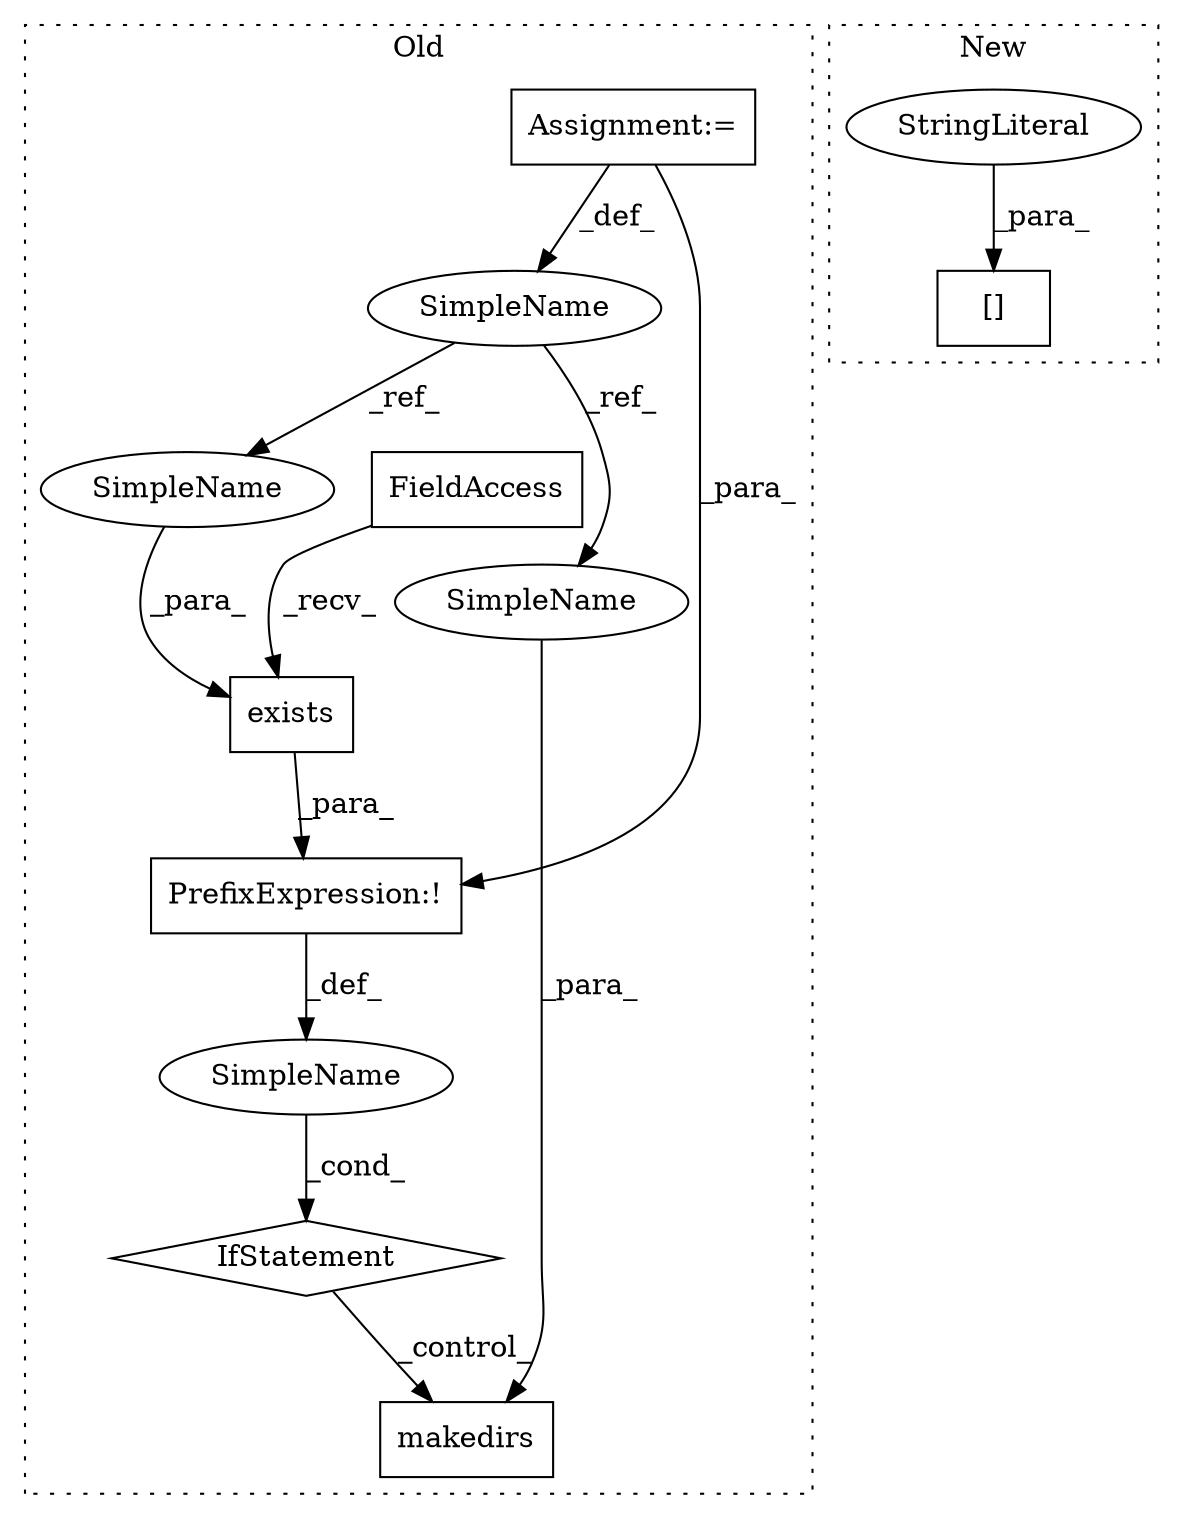 digraph G {
subgraph cluster0 {
1 [label="makedirs" a="32" s="51867,51890" l="9,1" shape="box"];
4 [label="SimpleName" a="42" s="51746" l="14" shape="ellipse"];
5 [label="exists" a="32" s="51832,51853" l="7,1" shape="box"];
6 [label="PrefixExpression:!" a="38" s="51823" l="1" shape="box"];
7 [label="SimpleName" a="42" s="" l="" shape="ellipse"];
8 [label="IfStatement" a="25" s="51819,51854" l="4,2" shape="diamond"];
9 [label="FieldAccess" a="22" s="51824" l="7" shape="box"];
10 [label="Assignment:=" a="7" s="51760" l="1" shape="box"];
11 [label="SimpleName" a="42" s="51876" l="14" shape="ellipse"];
12 [label="SimpleName" a="42" s="51839" l="14" shape="ellipse"];
label = "Old";
style="dotted";
}
subgraph cluster1 {
2 [label="[]" a="2" s="52876,52896" l="8,1" shape="box"];
3 [label="StringLiteral" a="45" s="52884" l="12" shape="ellipse"];
label = "New";
style="dotted";
}
3 -> 2 [label="_para_"];
4 -> 11 [label="_ref_"];
4 -> 12 [label="_ref_"];
5 -> 6 [label="_para_"];
6 -> 7 [label="_def_"];
7 -> 8 [label="_cond_"];
8 -> 1 [label="_control_"];
9 -> 5 [label="_recv_"];
10 -> 4 [label="_def_"];
10 -> 6 [label="_para_"];
11 -> 1 [label="_para_"];
12 -> 5 [label="_para_"];
}